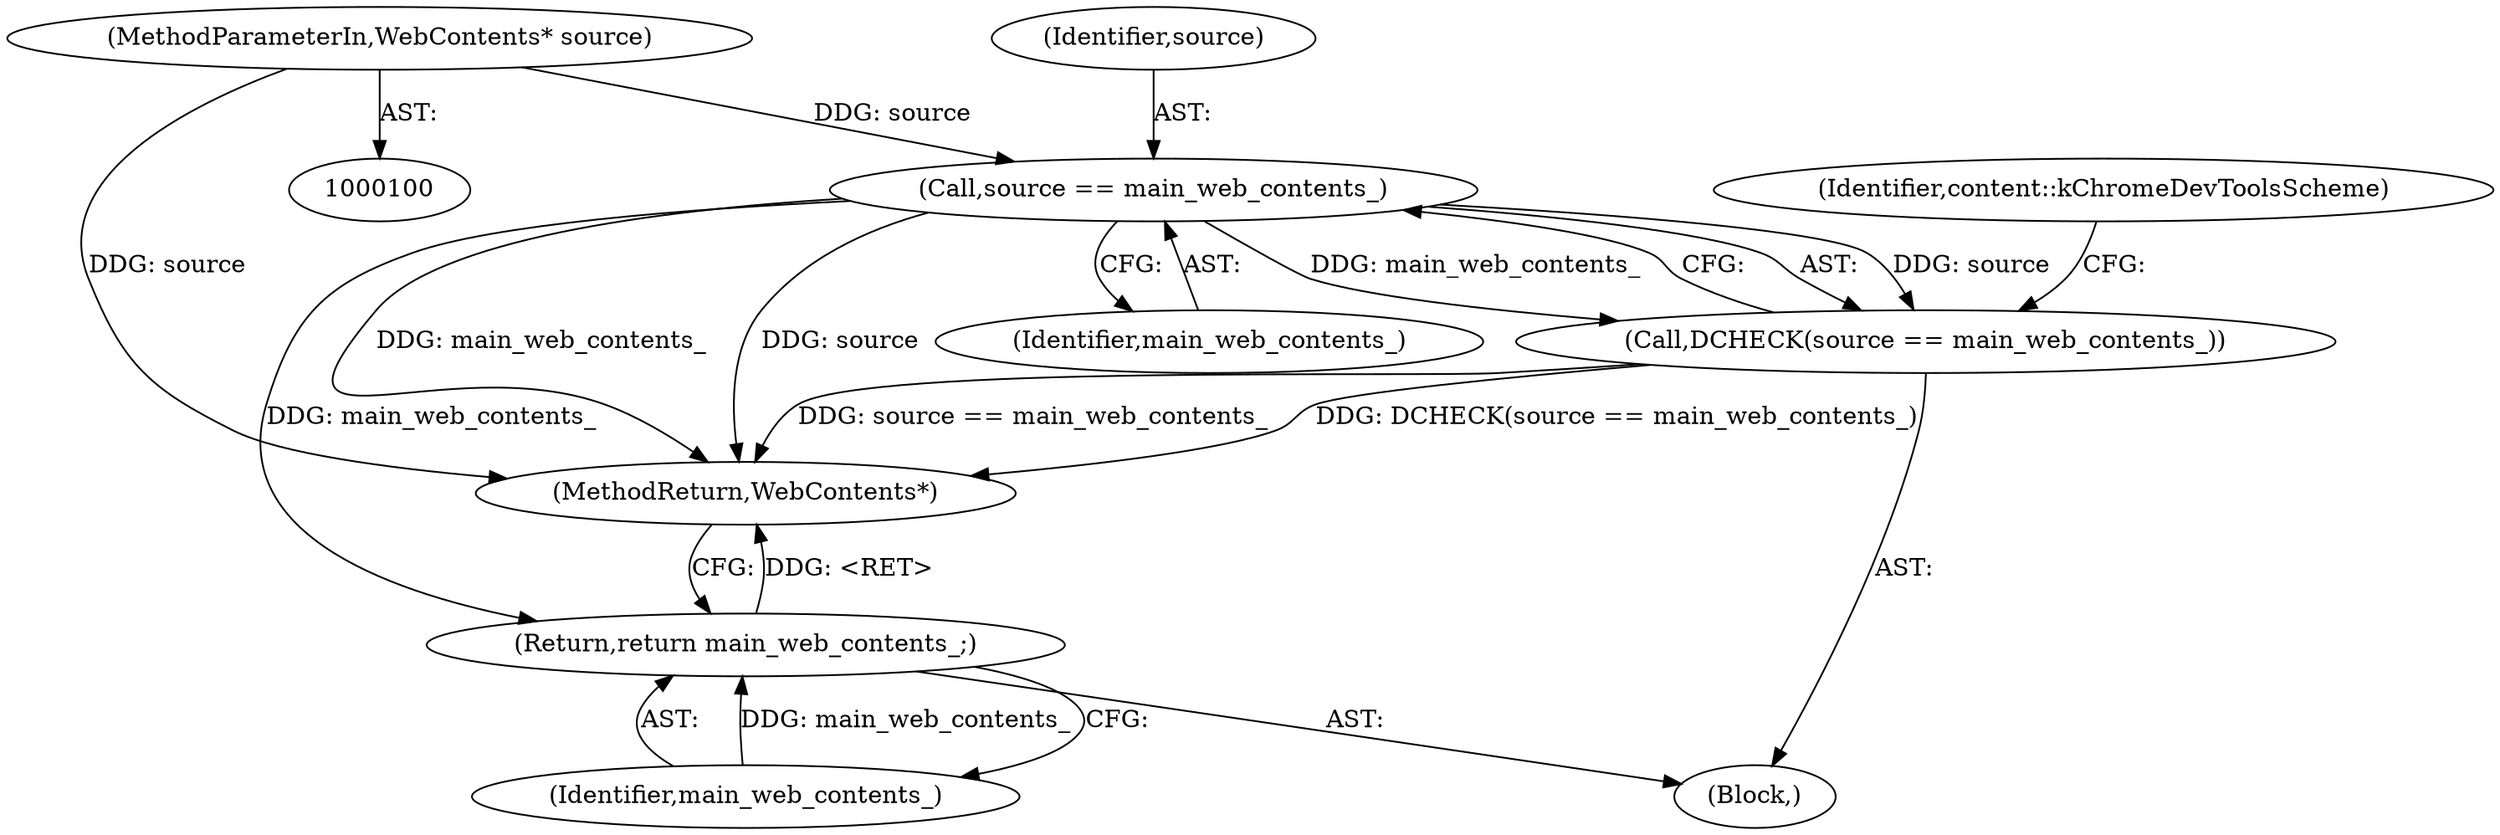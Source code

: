 digraph "0_Chrome_a8ef19900d003ff7078fe4fcec8f63496b18f0dc@API" {
"1000105" [label="(Call,source == main_web_contents_)"];
"1000101" [label="(MethodParameterIn,WebContents* source)"];
"1000104" [label="(Call,DCHECK(source == main_web_contents_))"];
"1000124" [label="(Return,return main_web_contents_;)"];
"1000104" [label="(Call,DCHECK(source == main_web_contents_))"];
"1000111" [label="(Identifier,content::kChromeDevToolsScheme)"];
"1000106" [label="(Identifier,source)"];
"1000126" [label="(MethodReturn,WebContents*)"];
"1000107" [label="(Identifier,main_web_contents_)"];
"1000101" [label="(MethodParameterIn,WebContents* source)"];
"1000105" [label="(Call,source == main_web_contents_)"];
"1000125" [label="(Identifier,main_web_contents_)"];
"1000124" [label="(Return,return main_web_contents_;)"];
"1000103" [label="(Block,)"];
"1000105" -> "1000104"  [label="AST: "];
"1000105" -> "1000107"  [label="CFG: "];
"1000106" -> "1000105"  [label="AST: "];
"1000107" -> "1000105"  [label="AST: "];
"1000104" -> "1000105"  [label="CFG: "];
"1000105" -> "1000126"  [label="DDG: main_web_contents_"];
"1000105" -> "1000126"  [label="DDG: source"];
"1000105" -> "1000104"  [label="DDG: source"];
"1000105" -> "1000104"  [label="DDG: main_web_contents_"];
"1000101" -> "1000105"  [label="DDG: source"];
"1000105" -> "1000124"  [label="DDG: main_web_contents_"];
"1000101" -> "1000100"  [label="AST: "];
"1000101" -> "1000126"  [label="DDG: source"];
"1000104" -> "1000103"  [label="AST: "];
"1000111" -> "1000104"  [label="CFG: "];
"1000104" -> "1000126"  [label="DDG: DCHECK(source == main_web_contents_)"];
"1000104" -> "1000126"  [label="DDG: source == main_web_contents_"];
"1000124" -> "1000103"  [label="AST: "];
"1000124" -> "1000125"  [label="CFG: "];
"1000125" -> "1000124"  [label="AST: "];
"1000126" -> "1000124"  [label="CFG: "];
"1000124" -> "1000126"  [label="DDG: <RET>"];
"1000125" -> "1000124"  [label="DDG: main_web_contents_"];
}
